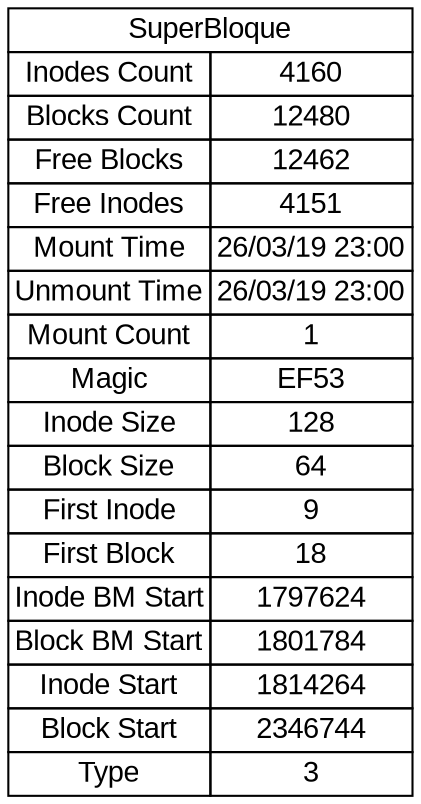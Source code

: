 digraph g {
rankdir = LR;
graph [fontname = "arial"];
node [fontname = "arial"];
edge [fontname = "arial"];
	blsupinterb [shape=none, margin=0, label =<
		<table border="0" cellborder="1" cellspacing="0">
			<tr> <td colspan = "2">SuperBloque</td> </tr>
			<tr> <td>Inodes Count</td> <td>4160</td> </tr>
			<tr> <td>Blocks Count</td> <td>12480</td> </tr>
			<tr> <td>Free Blocks</td> <td>12462</td> </tr>
			<tr> <td>Free Inodes</td> <td>4151</td> </tr>
			<tr> <td>Mount Time</td> <td>26/03/19 23:00</td> </tr>
			<tr> <td>Unmount Time</td> <td>26/03/19 23:00</td> </tr>
			<tr> <td>Mount Count</td> <td>1</td> </tr>
			<tr> <td>Magic</td> <td>EF53</td> </tr>
			<tr> <td>Inode Size</td> <td>128</td> </tr>
			<tr> <td>Block Size</td> <td>64</td> </tr>
			<tr> <td>First Inode</td> <td>9</td> </tr>
			<tr> <td>First Block</td> <td>18</td> </tr>
			<tr> <td>Inode BM Start</td> <td>1797624</td> </tr>
			<tr> <td>Block BM Start</td> <td>1801784</td> </tr>
			<tr> <td>Inode Start</td> <td>1814264</td> </tr>
			<tr> <td>Block Start</td> <td>2346744</td> </tr>
			<tr> <td>Type</td> <td>3</td> </tr>
	</table> >];

}
